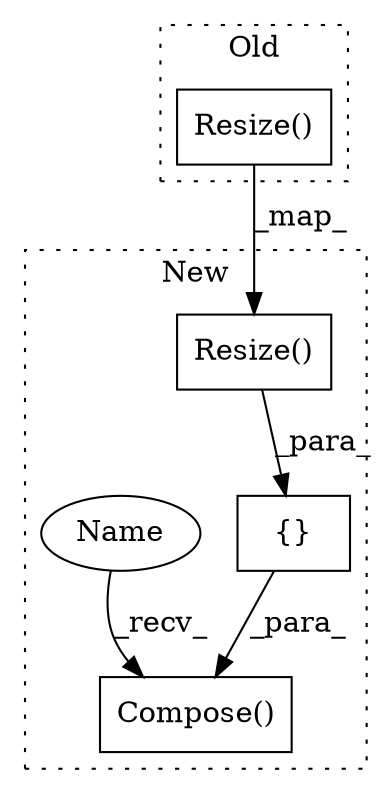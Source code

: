 digraph G {
subgraph cluster0 {
1 [label="Resize()" a="75" s="818,840" l="9,1" shape="box"];
label = "Old";
style="dotted";
}
subgraph cluster1 {
2 [label="Resize()" a="75" s="1278,1295" l="9,1" shape="box"];
3 [label="{}" a="59" s="1132,1489" l="38,0" shape="box"];
4 [label="Compose()" a="75" s="1122,1528" l="10,1" shape="box"];
5 [label="Name" a="87" s="1122" l="1" shape="ellipse"];
label = "New";
style="dotted";
}
1 -> 2 [label="_map_"];
2 -> 3 [label="_para_"];
3 -> 4 [label="_para_"];
5 -> 4 [label="_recv_"];
}